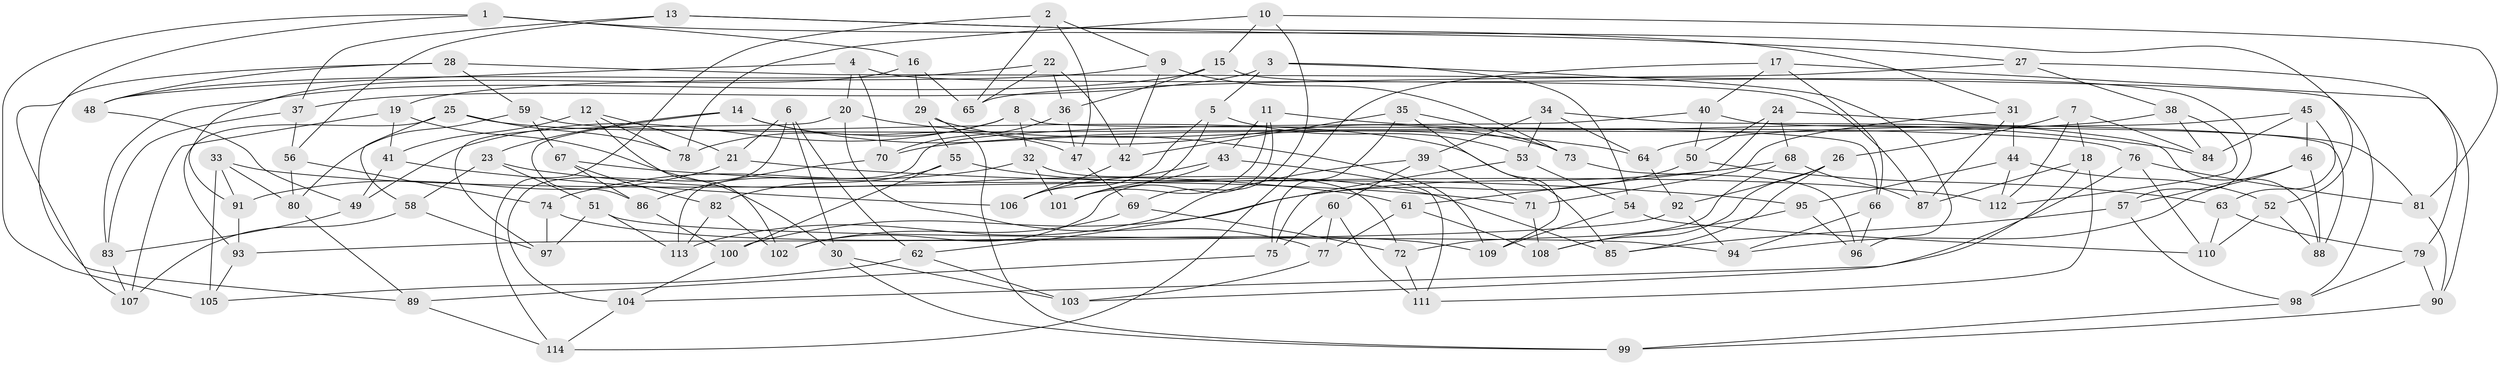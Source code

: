 // Generated by graph-tools (version 1.1) at 2025/11/02/27/25 16:11:45]
// undirected, 114 vertices, 228 edges
graph export_dot {
graph [start="1"]
  node [color=gray90,style=filled];
  1;
  2;
  3;
  4;
  5;
  6;
  7;
  8;
  9;
  10;
  11;
  12;
  13;
  14;
  15;
  16;
  17;
  18;
  19;
  20;
  21;
  22;
  23;
  24;
  25;
  26;
  27;
  28;
  29;
  30;
  31;
  32;
  33;
  34;
  35;
  36;
  37;
  38;
  39;
  40;
  41;
  42;
  43;
  44;
  45;
  46;
  47;
  48;
  49;
  50;
  51;
  52;
  53;
  54;
  55;
  56;
  57;
  58;
  59;
  60;
  61;
  62;
  63;
  64;
  65;
  66;
  67;
  68;
  69;
  70;
  71;
  72;
  73;
  74;
  75;
  76;
  77;
  78;
  79;
  80;
  81;
  82;
  83;
  84;
  85;
  86;
  87;
  88;
  89;
  90;
  91;
  92;
  93;
  94;
  95;
  96;
  97;
  98;
  99;
  100;
  101;
  102;
  103;
  104;
  105;
  106;
  107;
  108;
  109;
  110;
  111;
  112;
  113;
  114;
  1 -- 16;
  1 -- 52;
  1 -- 105;
  1 -- 89;
  2 -- 9;
  2 -- 47;
  2 -- 114;
  2 -- 65;
  3 -- 5;
  3 -- 96;
  3 -- 54;
  3 -- 37;
  4 -- 48;
  4 -- 87;
  4 -- 70;
  4 -- 20;
  5 -- 53;
  5 -- 101;
  5 -- 106;
  6 -- 104;
  6 -- 62;
  6 -- 30;
  6 -- 21;
  7 -- 26;
  7 -- 18;
  7 -- 112;
  7 -- 84;
  8 -- 49;
  8 -- 32;
  8 -- 78;
  8 -- 66;
  9 -- 19;
  9 -- 42;
  9 -- 73;
  10 -- 81;
  10 -- 15;
  10 -- 78;
  10 -- 69;
  11 -- 102;
  11 -- 43;
  11 -- 101;
  11 -- 84;
  12 -- 41;
  12 -- 102;
  12 -- 21;
  12 -- 78;
  13 -- 31;
  13 -- 37;
  13 -- 27;
  13 -- 56;
  14 -- 47;
  14 -- 109;
  14 -- 86;
  14 -- 23;
  15 -- 57;
  15 -- 36;
  15 -- 83;
  16 -- 91;
  16 -- 29;
  16 -- 65;
  17 -- 114;
  17 -- 66;
  17 -- 90;
  17 -- 40;
  18 -- 103;
  18 -- 87;
  18 -- 111;
  19 -- 107;
  19 -- 41;
  19 -- 30;
  20 -- 77;
  20 -- 64;
  20 -- 97;
  21 -- 91;
  21 -- 95;
  22 -- 42;
  22 -- 36;
  22 -- 65;
  22 -- 48;
  23 -- 61;
  23 -- 58;
  23 -- 51;
  24 -- 68;
  24 -- 50;
  24 -- 61;
  24 -- 88;
  25 -- 78;
  25 -- 58;
  25 -- 85;
  25 -- 93;
  26 -- 108;
  26 -- 92;
  26 -- 85;
  27 -- 65;
  27 -- 38;
  27 -- 79;
  28 -- 48;
  28 -- 98;
  28 -- 107;
  28 -- 59;
  29 -- 99;
  29 -- 55;
  29 -- 73;
  30 -- 99;
  30 -- 103;
  31 -- 87;
  31 -- 71;
  31 -- 44;
  32 -- 74;
  32 -- 72;
  32 -- 101;
  33 -- 80;
  33 -- 105;
  33 -- 112;
  33 -- 91;
  34 -- 64;
  34 -- 39;
  34 -- 88;
  34 -- 53;
  35 -- 75;
  35 -- 42;
  35 -- 73;
  35 -- 109;
  36 -- 47;
  36 -- 70;
  37 -- 56;
  37 -- 83;
  38 -- 112;
  38 -- 70;
  38 -- 84;
  39 -- 60;
  39 -- 71;
  39 -- 113;
  40 -- 81;
  40 -- 113;
  40 -- 50;
  41 -- 49;
  41 -- 106;
  42 -- 106;
  43 -- 111;
  43 -- 106;
  43 -- 101;
  44 -- 112;
  44 -- 52;
  44 -- 95;
  45 -- 63;
  45 -- 46;
  45 -- 84;
  45 -- 64;
  46 -- 88;
  46 -- 94;
  46 -- 57;
  47 -- 69;
  48 -- 49;
  49 -- 83;
  50 -- 63;
  50 -- 62;
  51 -- 97;
  51 -- 113;
  51 -- 94;
  52 -- 88;
  52 -- 110;
  53 -- 75;
  53 -- 54;
  54 -- 110;
  54 -- 109;
  55 -- 82;
  55 -- 85;
  55 -- 100;
  56 -- 80;
  56 -- 74;
  57 -- 85;
  57 -- 98;
  58 -- 97;
  58 -- 107;
  59 -- 67;
  59 -- 76;
  59 -- 80;
  60 -- 111;
  60 -- 77;
  60 -- 75;
  61 -- 108;
  61 -- 77;
  62 -- 105;
  62 -- 103;
  63 -- 79;
  63 -- 110;
  64 -- 92;
  66 -- 94;
  66 -- 96;
  67 -- 82;
  67 -- 86;
  67 -- 71;
  68 -- 87;
  68 -- 100;
  68 -- 72;
  69 -- 102;
  69 -- 72;
  70 -- 86;
  71 -- 108;
  72 -- 111;
  73 -- 96;
  74 -- 97;
  74 -- 109;
  75 -- 89;
  76 -- 110;
  76 -- 104;
  76 -- 81;
  77 -- 103;
  79 -- 98;
  79 -- 90;
  80 -- 89;
  81 -- 90;
  82 -- 113;
  82 -- 102;
  83 -- 107;
  86 -- 100;
  89 -- 114;
  90 -- 99;
  91 -- 93;
  92 -- 94;
  92 -- 93;
  93 -- 105;
  95 -- 108;
  95 -- 96;
  98 -- 99;
  100 -- 104;
  104 -- 114;
}
